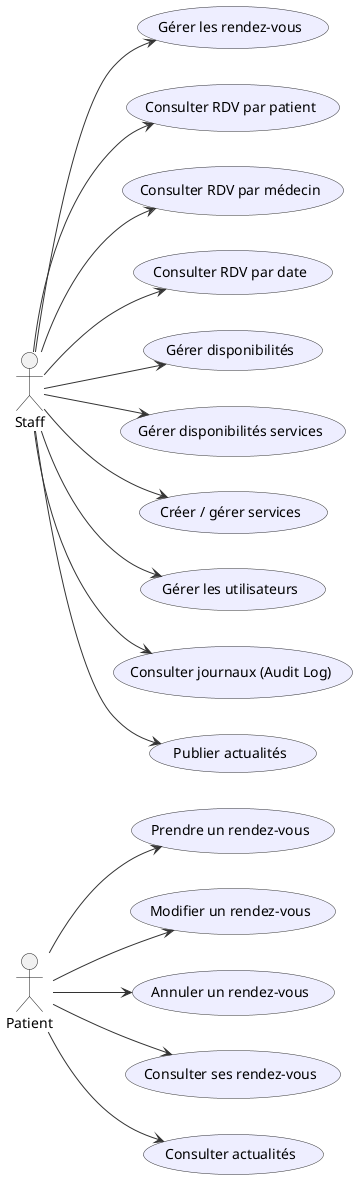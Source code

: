 @startuml Docotlight
left to right direction
skinparam packageStyle rectangle
skinparam usecase {
  BackgroundColor #EEF
  BorderColor #333
  ArrowColor #333
}

actor "Patient" as patient
actor "Staff" as staff

usecase "Prendre un rendez-vous" as UC1
usecase "Modifier un rendez-vous" as UC2
usecase "Annuler un rendez-vous" as UC3
usecase "Consulter ses rendez-vous" as UC4
usecase "Gérer les rendez-vous" as UC5
usecase "Consulter RDV par patient" as UC6
usecase "Consulter RDV par médecin" as UC7
usecase "Consulter RDV par date" as UC8
usecase "Gérer disponibilités" as UC9
usecase "Gérer disponibilités services" as UC10
usecase "Créer / gérer services" as UC11
usecase "Gérer les utilisateurs" as UC12
usecase "Consulter journaux (Audit Log)" as UC13
usecase "Consulter actualités" as UC14
usecase "Publier actualités" as UC15

' Associations
patient --> UC1
patient --> UC2
patient --> UC3
patient --> UC4
patient --> UC14

staff --> UC5
staff --> UC6
staff --> UC7
staff --> UC8
staff --> UC9
staff --> UC10
staff --> UC11
staff --> UC12
staff --> UC13
staff --> UC15

@enduml
